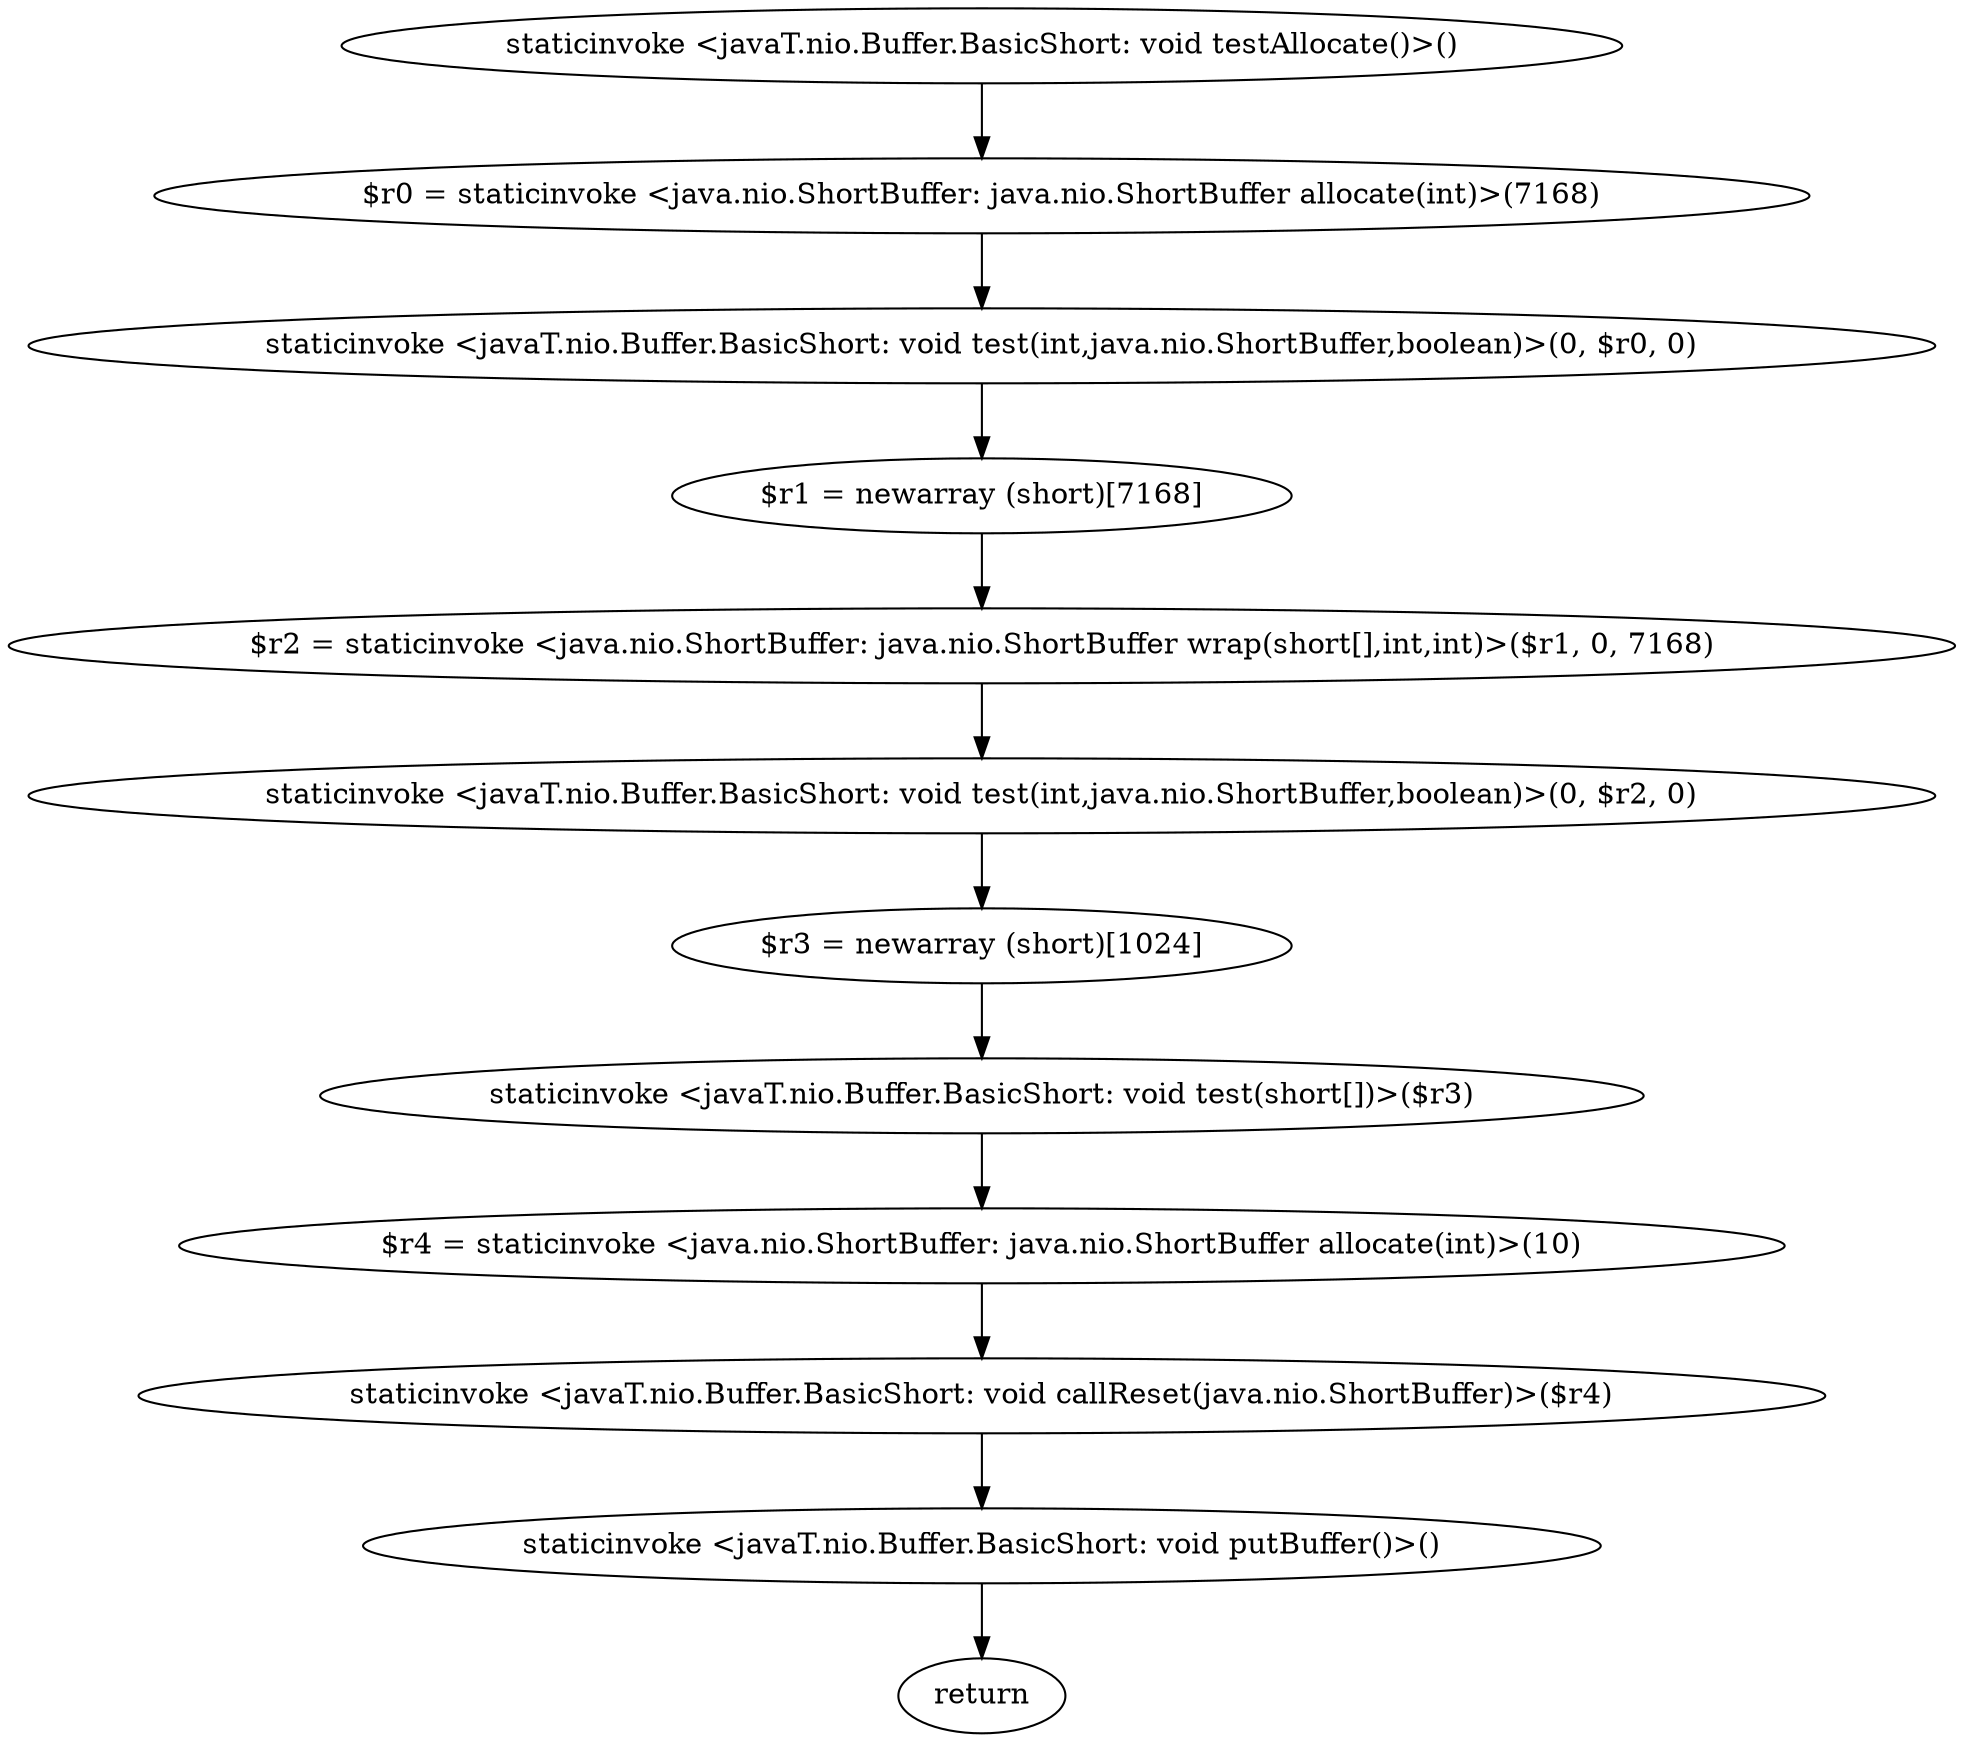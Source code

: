 digraph "unitGraph" {
    "staticinvoke <javaT.nio.Buffer.BasicShort: void testAllocate()>()"
    "$r0 = staticinvoke <java.nio.ShortBuffer: java.nio.ShortBuffer allocate(int)>(7168)"
    "staticinvoke <javaT.nio.Buffer.BasicShort: void test(int,java.nio.ShortBuffer,boolean)>(0, $r0, 0)"
    "$r1 = newarray (short)[7168]"
    "$r2 = staticinvoke <java.nio.ShortBuffer: java.nio.ShortBuffer wrap(short[],int,int)>($r1, 0, 7168)"
    "staticinvoke <javaT.nio.Buffer.BasicShort: void test(int,java.nio.ShortBuffer,boolean)>(0, $r2, 0)"
    "$r3 = newarray (short)[1024]"
    "staticinvoke <javaT.nio.Buffer.BasicShort: void test(short[])>($r3)"
    "$r4 = staticinvoke <java.nio.ShortBuffer: java.nio.ShortBuffer allocate(int)>(10)"
    "staticinvoke <javaT.nio.Buffer.BasicShort: void callReset(java.nio.ShortBuffer)>($r4)"
    "staticinvoke <javaT.nio.Buffer.BasicShort: void putBuffer()>()"
    "return"
    "staticinvoke <javaT.nio.Buffer.BasicShort: void testAllocate()>()"->"$r0 = staticinvoke <java.nio.ShortBuffer: java.nio.ShortBuffer allocate(int)>(7168)";
    "$r0 = staticinvoke <java.nio.ShortBuffer: java.nio.ShortBuffer allocate(int)>(7168)"->"staticinvoke <javaT.nio.Buffer.BasicShort: void test(int,java.nio.ShortBuffer,boolean)>(0, $r0, 0)";
    "staticinvoke <javaT.nio.Buffer.BasicShort: void test(int,java.nio.ShortBuffer,boolean)>(0, $r0, 0)"->"$r1 = newarray (short)[7168]";
    "$r1 = newarray (short)[7168]"->"$r2 = staticinvoke <java.nio.ShortBuffer: java.nio.ShortBuffer wrap(short[],int,int)>($r1, 0, 7168)";
    "$r2 = staticinvoke <java.nio.ShortBuffer: java.nio.ShortBuffer wrap(short[],int,int)>($r1, 0, 7168)"->"staticinvoke <javaT.nio.Buffer.BasicShort: void test(int,java.nio.ShortBuffer,boolean)>(0, $r2, 0)";
    "staticinvoke <javaT.nio.Buffer.BasicShort: void test(int,java.nio.ShortBuffer,boolean)>(0, $r2, 0)"->"$r3 = newarray (short)[1024]";
    "$r3 = newarray (short)[1024]"->"staticinvoke <javaT.nio.Buffer.BasicShort: void test(short[])>($r3)";
    "staticinvoke <javaT.nio.Buffer.BasicShort: void test(short[])>($r3)"->"$r4 = staticinvoke <java.nio.ShortBuffer: java.nio.ShortBuffer allocate(int)>(10)";
    "$r4 = staticinvoke <java.nio.ShortBuffer: java.nio.ShortBuffer allocate(int)>(10)"->"staticinvoke <javaT.nio.Buffer.BasicShort: void callReset(java.nio.ShortBuffer)>($r4)";
    "staticinvoke <javaT.nio.Buffer.BasicShort: void callReset(java.nio.ShortBuffer)>($r4)"->"staticinvoke <javaT.nio.Buffer.BasicShort: void putBuffer()>()";
    "staticinvoke <javaT.nio.Buffer.BasicShort: void putBuffer()>()"->"return";
}

